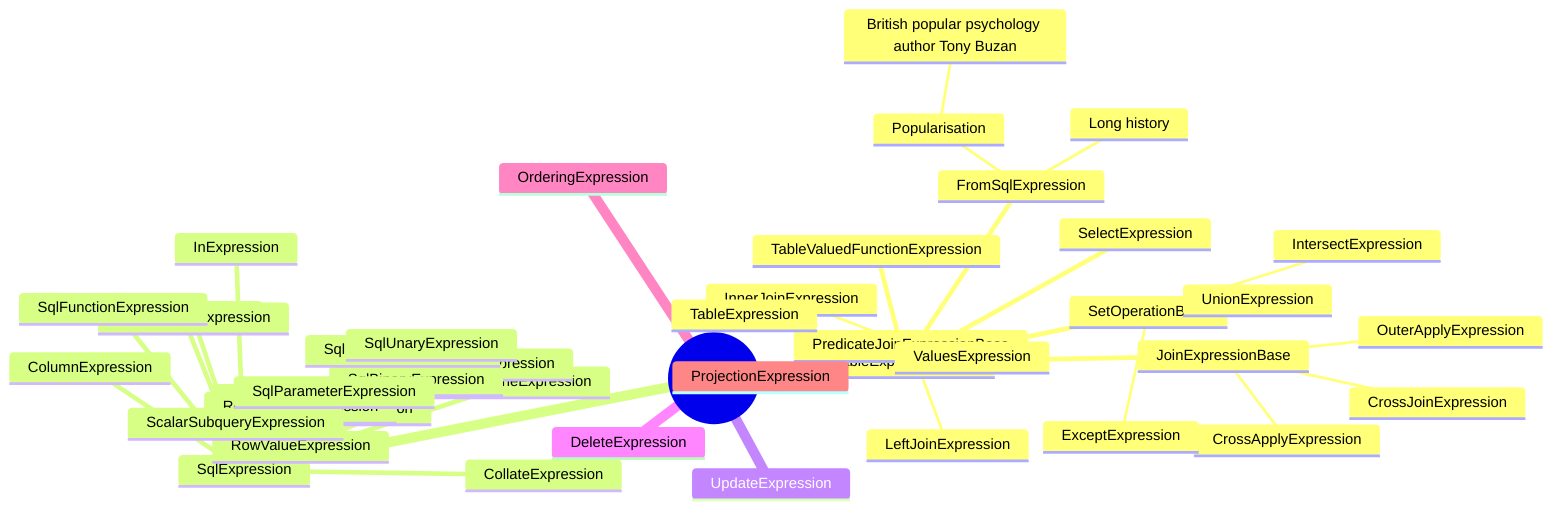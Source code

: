 mindmap
  root((Expression))  
    TableExpressionBase
        FromSqlExpression
            Long history
            ::icon(fa fa-book)
            Popularisation
                British popular psychology author Tony Buzan
        JoinExpressionBase
            CrossApplyExpression
            CrossJoinExpression
            OuterApplyExpression
        PredicateJoinExpressionBase
            InnerJoinExpression
            LeftJoinExpression
            
        SelectExpression
      
        SetOperationBase
            UnionExpression
            ExceptExpression
            IntersectExpression
        TableExpression

        TableValuedFunctionExpression

        ValuesExpression
    SqlExpression
        AtTimeZoneExpression
        CaseExpression
        CollateExpression
        ColumnExpression
        DistinctExpression
        ExistsExpression
        InExpression
        LikeExpression
        RowNumberExpression
        RowValueExpression
        ScalarSubqueryExpression
        SqlBinaryExpression
        SqlConstantExpression
        SqlFragmentExpression
        SqlFunctionExpression
        SqlParameterExpression
        SqlUnaryExpression

    UpdateExpression
    DeleteExpression
    OrderingExpression
    ProjectionExpression